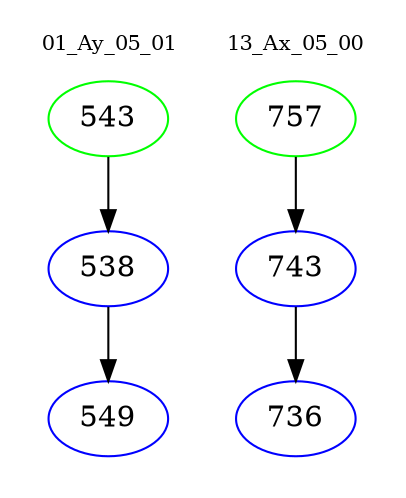 digraph{
subgraph cluster_0 {
color = white
label = "01_Ay_05_01";
fontsize=10;
T0_543 [label="543", color="green"]
T0_543 -> T0_538 [color="black"]
T0_538 [label="538", color="blue"]
T0_538 -> T0_549 [color="black"]
T0_549 [label="549", color="blue"]
}
subgraph cluster_1 {
color = white
label = "13_Ax_05_00";
fontsize=10;
T1_757 [label="757", color="green"]
T1_757 -> T1_743 [color="black"]
T1_743 [label="743", color="blue"]
T1_743 -> T1_736 [color="black"]
T1_736 [label="736", color="blue"]
}
}
